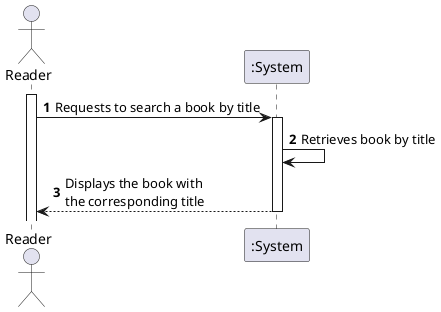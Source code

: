 @startuml
'https://plantuml.com/sequence-diagram

autonumber

actor "Reader" as Reader
participant ":System" as System
activate Reader

Reader -> System: Requests to search a book by title
activate System
System -> System: Retrieves book by title
System --> Reader: Displays the book with\nthe corresponding title
deactivate System
@enduml
